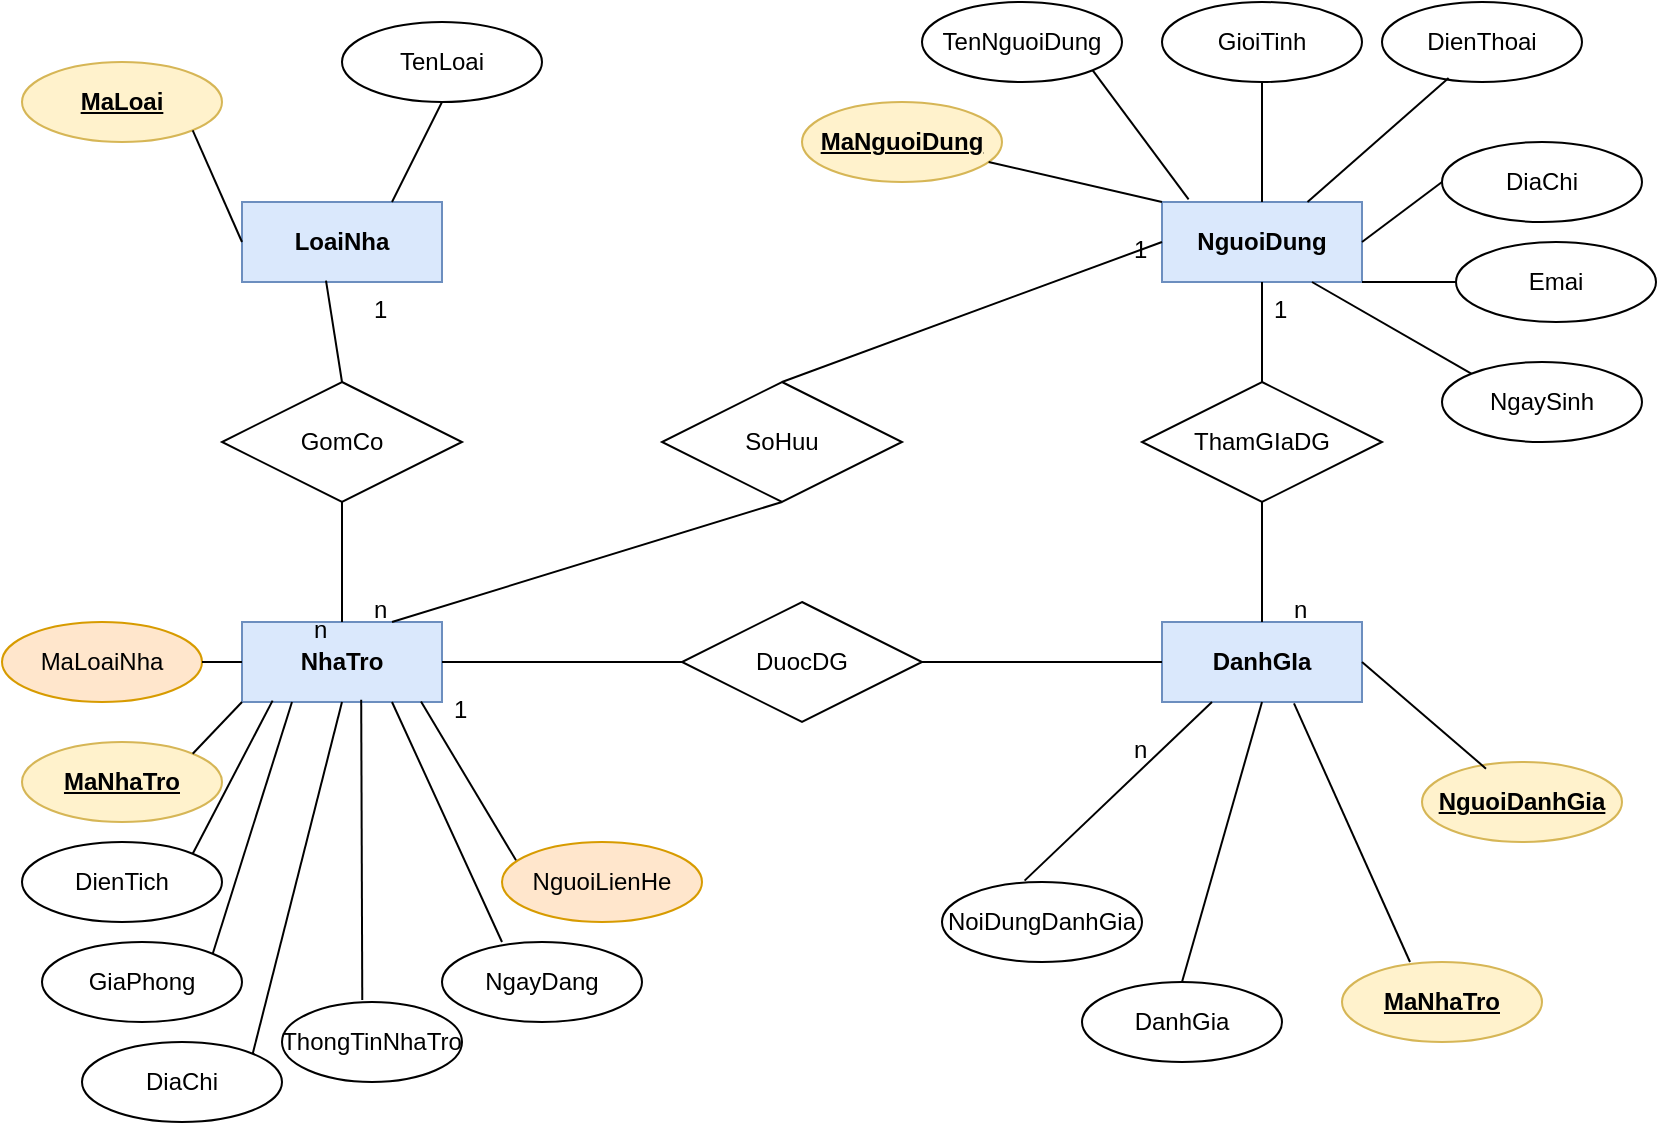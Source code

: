 <mxfile version="18.1.1" type="device"><diagram id="0ZY4D7eYXzWXyoSOoveN" name="Page-1"><mxGraphModel dx="1022" dy="460" grid="1" gridSize="10" guides="1" tooltips="1" connect="1" arrows="1" fold="1" page="1" pageScale="1" pageWidth="827" pageHeight="1169" math="0" shadow="0"><root><mxCell id="0"/><mxCell id="1" parent="0"/><mxCell id="mOOg5EPMj-uaKkzdquek-1" value="LoaiNha&lt;br&gt;" style="whiteSpace=wrap;html=1;align=center;fillColor=#dae8fc;strokeColor=#6c8ebf;fontStyle=1" parent="1" vertex="1"><mxGeometry x="120" y="100" width="100" height="40" as="geometry"/></mxCell><mxCell id="mOOg5EPMj-uaKkzdquek-2" value="NguoiDung" style="whiteSpace=wrap;html=1;align=center;fillColor=#dae8fc;strokeColor=#6c8ebf;fontStyle=1" parent="1" vertex="1"><mxGeometry x="580" y="100" width="100" height="40" as="geometry"/></mxCell><mxCell id="mOOg5EPMj-uaKkzdquek-3" value="NhaTro&lt;br&gt;" style="whiteSpace=wrap;html=1;align=center;fillColor=#dae8fc;strokeColor=#6c8ebf;fontStyle=1" parent="1" vertex="1"><mxGeometry x="120" y="310" width="100" height="40" as="geometry"/></mxCell><mxCell id="mOOg5EPMj-uaKkzdquek-4" value="DanhGIa" style="whiteSpace=wrap;html=1;align=center;fillColor=#dae8fc;strokeColor=#6c8ebf;fontStyle=1" parent="1" vertex="1"><mxGeometry x="580" y="310" width="100" height="40" as="geometry"/></mxCell><mxCell id="mOOg5EPMj-uaKkzdquek-5" value="GomCo&lt;br&gt;" style="shape=rhombus;perimeter=rhombusPerimeter;whiteSpace=wrap;html=1;align=center;" parent="1" vertex="1"><mxGeometry x="110" y="190" width="120" height="60" as="geometry"/></mxCell><mxCell id="mOOg5EPMj-uaKkzdquek-6" value="SoHuu&lt;br&gt;" style="shape=rhombus;perimeter=rhombusPerimeter;whiteSpace=wrap;html=1;align=center;" parent="1" vertex="1"><mxGeometry x="330" y="190" width="120" height="60" as="geometry"/></mxCell><mxCell id="mOOg5EPMj-uaKkzdquek-7" value="ThamGIaDG" style="shape=rhombus;perimeter=rhombusPerimeter;whiteSpace=wrap;html=1;align=center;" parent="1" vertex="1"><mxGeometry x="570" y="190" width="120" height="60" as="geometry"/></mxCell><mxCell id="mOOg5EPMj-uaKkzdquek-8" value="" style="endArrow=none;html=1;rounded=0;exitX=0.42;exitY=0.983;exitDx=0;exitDy=0;exitPerimeter=0;entryX=0.5;entryY=0;entryDx=0;entryDy=0;" parent="1" source="mOOg5EPMj-uaKkzdquek-1" target="mOOg5EPMj-uaKkzdquek-5" edge="1"><mxGeometry relative="1" as="geometry"><mxPoint x="190" y="150" as="sourcePoint"/><mxPoint x="350" y="150" as="targetPoint"/></mxGeometry></mxCell><mxCell id="mOOg5EPMj-uaKkzdquek-9" value="" style="endArrow=none;html=1;rounded=0;exitX=0.5;exitY=1;exitDx=0;exitDy=0;entryX=0.5;entryY=0;entryDx=0;entryDy=0;" parent="1" source="mOOg5EPMj-uaKkzdquek-5" target="mOOg5EPMj-uaKkzdquek-3" edge="1"><mxGeometry relative="1" as="geometry"><mxPoint x="220" y="290" as="sourcePoint"/><mxPoint x="380" y="290" as="targetPoint"/></mxGeometry></mxCell><mxCell id="mOOg5EPMj-uaKkzdquek-11" value="1" style="text;strokeColor=none;fillColor=none;spacingLeft=4;spacingRight=4;overflow=hidden;rotatable=0;points=[[0,0.5],[1,0.5]];portConstraint=eastwest;fontSize=12;" parent="1" vertex="1"><mxGeometry x="180" y="140" width="40" height="30" as="geometry"/></mxCell><mxCell id="mOOg5EPMj-uaKkzdquek-12" value="n" style="text;strokeColor=none;fillColor=none;spacingLeft=4;spacingRight=4;overflow=hidden;rotatable=0;points=[[0,0.5],[1,0.5]];portConstraint=eastwest;fontSize=12;" parent="1" vertex="1"><mxGeometry x="150" y="300" width="40" height="30" as="geometry"/></mxCell><mxCell id="uf0sXTIZ3tKo7fSLrFKU-1" value="" style="endArrow=none;html=1;rounded=0;entryX=0;entryY=0.5;entryDx=0;entryDy=0;exitX=0.5;exitY=0;exitDx=0;exitDy=0;" parent="1" source="mOOg5EPMj-uaKkzdquek-6" target="mOOg5EPMj-uaKkzdquek-2" edge="1"><mxGeometry relative="1" as="geometry"><mxPoint x="360" y="110" as="sourcePoint"/><mxPoint x="520" y="110" as="targetPoint"/></mxGeometry></mxCell><mxCell id="uf0sXTIZ3tKo7fSLrFKU-2" value="" style="endArrow=none;html=1;rounded=0;entryX=0.5;entryY=1;entryDx=0;entryDy=0;exitX=0.75;exitY=0;exitDx=0;exitDy=0;" parent="1" source="mOOg5EPMj-uaKkzdquek-3" target="mOOg5EPMj-uaKkzdquek-6" edge="1"><mxGeometry relative="1" as="geometry"><mxPoint x="260" y="330" as="sourcePoint"/><mxPoint x="420" y="330" as="targetPoint"/></mxGeometry></mxCell><mxCell id="uf0sXTIZ3tKo7fSLrFKU-3" value="1&#10;" style="text;strokeColor=none;fillColor=none;spacingLeft=4;spacingRight=4;overflow=hidden;rotatable=0;points=[[0,0.5],[1,0.5]];portConstraint=eastwest;fontSize=12;" parent="1" vertex="1"><mxGeometry x="560" y="110" width="40" height="30" as="geometry"/></mxCell><mxCell id="uf0sXTIZ3tKo7fSLrFKU-4" value="n&#10;" style="text;strokeColor=none;fillColor=none;spacingLeft=4;spacingRight=4;overflow=hidden;rotatable=0;points=[[0,0.5],[1,0.5]];portConstraint=eastwest;fontSize=12;" parent="1" vertex="1"><mxGeometry x="180" y="290" width="20" height="30" as="geometry"/></mxCell><mxCell id="uf0sXTIZ3tKo7fSLrFKU-8" value="1" style="text;strokeColor=none;fillColor=none;spacingLeft=4;spacingRight=4;overflow=hidden;rotatable=0;points=[[0,0.5],[1,0.5]];portConstraint=eastwest;fontSize=12;" parent="1" vertex="1"><mxGeometry x="220" y="340" width="10" height="30" as="geometry"/></mxCell><mxCell id="uf0sXTIZ3tKo7fSLrFKU-9" value="n" style="text;strokeColor=none;fillColor=none;spacingLeft=4;spacingRight=4;overflow=hidden;rotatable=0;points=[[0,0.5],[1,0.5]];portConstraint=eastwest;fontSize=12;" parent="1" vertex="1"><mxGeometry x="560" y="360" width="20" height="30" as="geometry"/></mxCell><mxCell id="uf0sXTIZ3tKo7fSLrFKU-10" value="" style="endArrow=none;html=1;rounded=0;exitX=0.5;exitY=1;exitDx=0;exitDy=0;entryX=0.5;entryY=0;entryDx=0;entryDy=0;" parent="1" source="mOOg5EPMj-uaKkzdquek-2" target="mOOg5EPMj-uaKkzdquek-7" edge="1"><mxGeometry relative="1" as="geometry"><mxPoint x="620" y="150" as="sourcePoint"/><mxPoint x="780" y="150" as="targetPoint"/></mxGeometry></mxCell><mxCell id="uf0sXTIZ3tKo7fSLrFKU-11" value="" style="endArrow=none;html=1;rounded=0;exitX=0.5;exitY=1;exitDx=0;exitDy=0;entryX=0.5;entryY=0;entryDx=0;entryDy=0;" parent="1" source="mOOg5EPMj-uaKkzdquek-7" target="mOOg5EPMj-uaKkzdquek-4" edge="1"><mxGeometry relative="1" as="geometry"><mxPoint x="590" y="270" as="sourcePoint"/><mxPoint x="750" y="270" as="targetPoint"/></mxGeometry></mxCell><mxCell id="uf0sXTIZ3tKo7fSLrFKU-12" value="1" style="text;strokeColor=none;fillColor=none;spacingLeft=4;spacingRight=4;overflow=hidden;rotatable=0;points=[[0,0.5],[1,0.5]];portConstraint=eastwest;fontSize=12;" parent="1" vertex="1"><mxGeometry x="630" y="140" width="20" height="20" as="geometry"/></mxCell><mxCell id="uf0sXTIZ3tKo7fSLrFKU-13" value="n" style="text;strokeColor=none;fillColor=none;spacingLeft=4;spacingRight=4;overflow=hidden;rotatable=0;points=[[0,0.5],[1,0.5]];portConstraint=eastwest;fontSize=12;" parent="1" vertex="1"><mxGeometry x="640" y="290" width="20" height="30" as="geometry"/></mxCell><mxCell id="uf0sXTIZ3tKo7fSLrFKU-14" value="MaLoai" style="ellipse;whiteSpace=wrap;html=1;align=center;fontStyle=5;fillColor=#fff2cc;strokeColor=#d6b656;" parent="1" vertex="1"><mxGeometry x="10" y="30" width="100" height="40" as="geometry"/></mxCell><mxCell id="uf0sXTIZ3tKo7fSLrFKU-15" value="TenLoai" style="ellipse;whiteSpace=wrap;html=1;align=center;" parent="1" vertex="1"><mxGeometry x="170" y="10" width="100" height="40" as="geometry"/></mxCell><mxCell id="uf0sXTIZ3tKo7fSLrFKU-16" value="" style="endArrow=none;html=1;rounded=0;exitX=1;exitY=1;exitDx=0;exitDy=0;entryX=0;entryY=0.5;entryDx=0;entryDy=0;" parent="1" source="uf0sXTIZ3tKo7fSLrFKU-14" target="mOOg5EPMj-uaKkzdquek-1" edge="1"><mxGeometry relative="1" as="geometry"><mxPoint x="50" y="130" as="sourcePoint"/><mxPoint x="210" y="130" as="targetPoint"/></mxGeometry></mxCell><mxCell id="uf0sXTIZ3tKo7fSLrFKU-19" value="" style="endArrow=none;html=1;rounded=0;exitX=0.5;exitY=1;exitDx=0;exitDy=0;entryX=0.75;entryY=0;entryDx=0;entryDy=0;" parent="1" source="uf0sXTIZ3tKo7fSLrFKU-15" target="mOOg5EPMj-uaKkzdquek-1" edge="1"><mxGeometry relative="1" as="geometry"><mxPoint x="250" y="90" as="sourcePoint"/><mxPoint x="410" y="90" as="targetPoint"/></mxGeometry></mxCell><mxCell id="uf0sXTIZ3tKo7fSLrFKU-20" value="MaNhaTro" style="ellipse;whiteSpace=wrap;html=1;align=center;fontStyle=5;fillColor=#fff2cc;strokeColor=#d6b656;" parent="1" vertex="1"><mxGeometry x="10" y="370" width="100" height="40" as="geometry"/></mxCell><mxCell id="uf0sXTIZ3tKo7fSLrFKU-21" value="" style="endArrow=none;html=1;rounded=0;exitX=1;exitY=0;exitDx=0;exitDy=0;entryX=0;entryY=1;entryDx=0;entryDy=0;" parent="1" source="uf0sXTIZ3tKo7fSLrFKU-20" target="mOOg5EPMj-uaKkzdquek-3" edge="1"><mxGeometry relative="1" as="geometry"><mxPoint x="20" y="330" as="sourcePoint"/><mxPoint x="180" y="330" as="targetPoint"/></mxGeometry></mxCell><mxCell id="uf0sXTIZ3tKo7fSLrFKU-22" value="MaLoaiNha" style="ellipse;whiteSpace=wrap;html=1;align=center;fillColor=#ffe6cc;strokeColor=#d79b00;" parent="1" vertex="1"><mxGeometry y="310" width="100" height="40" as="geometry"/></mxCell><mxCell id="uf0sXTIZ3tKo7fSLrFKU-23" value="" style="endArrow=none;html=1;rounded=0;exitX=1;exitY=0.5;exitDx=0;exitDy=0;entryX=0;entryY=0.5;entryDx=0;entryDy=0;" parent="1" source="uf0sXTIZ3tKo7fSLrFKU-22" target="mOOg5EPMj-uaKkzdquek-3" edge="1"><mxGeometry relative="1" as="geometry"><mxPoint x="60" y="270" as="sourcePoint"/><mxPoint x="220" y="270" as="targetPoint"/></mxGeometry></mxCell><mxCell id="uf0sXTIZ3tKo7fSLrFKU-24" value="DienTich&lt;br&gt;" style="ellipse;whiteSpace=wrap;html=1;align=center;" parent="1" vertex="1"><mxGeometry x="10" y="420" width="100" height="40" as="geometry"/></mxCell><mxCell id="uf0sXTIZ3tKo7fSLrFKU-26" value="" style="endArrow=none;html=1;rounded=0;exitX=1;exitY=0;exitDx=0;exitDy=0;entryX=0.153;entryY=0.983;entryDx=0;entryDy=0;entryPerimeter=0;" parent="1" source="uf0sXTIZ3tKo7fSLrFKU-24" target="mOOg5EPMj-uaKkzdquek-3" edge="1"><mxGeometry relative="1" as="geometry"><mxPoint x="240" y="450" as="sourcePoint"/><mxPoint x="400" y="450" as="targetPoint"/></mxGeometry></mxCell><mxCell id="uf0sXTIZ3tKo7fSLrFKU-29" value="GiaPhong&lt;br&gt;" style="ellipse;whiteSpace=wrap;html=1;align=center;" parent="1" vertex="1"><mxGeometry x="20" y="470" width="100" height="40" as="geometry"/></mxCell><mxCell id="uf0sXTIZ3tKo7fSLrFKU-30" value="" style="endArrow=none;html=1;rounded=0;exitX=0.25;exitY=1;exitDx=0;exitDy=0;entryX=1;entryY=0;entryDx=0;entryDy=0;" parent="1" source="mOOg5EPMj-uaKkzdquek-3" target="uf0sXTIZ3tKo7fSLrFKU-29" edge="1"><mxGeometry relative="1" as="geometry"><mxPoint x="180" y="470" as="sourcePoint"/><mxPoint x="340" y="470" as="targetPoint"/></mxGeometry></mxCell><mxCell id="uf0sXTIZ3tKo7fSLrFKU-31" value="DiaChi" style="ellipse;whiteSpace=wrap;html=1;align=center;" parent="1" vertex="1"><mxGeometry x="40" y="520" width="100" height="40" as="geometry"/></mxCell><mxCell id="uf0sXTIZ3tKo7fSLrFKU-32" value="" style="endArrow=none;html=1;rounded=0;exitX=0.5;exitY=1;exitDx=0;exitDy=0;entryX=1;entryY=0;entryDx=0;entryDy=0;" parent="1" source="mOOg5EPMj-uaKkzdquek-3" target="uf0sXTIZ3tKo7fSLrFKU-31" edge="1"><mxGeometry relative="1" as="geometry"><mxPoint x="360" y="620" as="sourcePoint"/><mxPoint x="520" y="620" as="targetPoint"/></mxGeometry></mxCell><mxCell id="uf0sXTIZ3tKo7fSLrFKU-33" value="ThongTinNhaTro" style="ellipse;whiteSpace=wrap;html=1;align=center;" parent="1" vertex="1"><mxGeometry x="140" y="500" width="90" height="40" as="geometry"/></mxCell><mxCell id="uf0sXTIZ3tKo7fSLrFKU-34" value="" style="endArrow=none;html=1;rounded=0;exitX=0.596;exitY=0.972;exitDx=0;exitDy=0;exitPerimeter=0;entryX=0.446;entryY=-0.025;entryDx=0;entryDy=0;entryPerimeter=0;" parent="1" source="mOOg5EPMj-uaKkzdquek-3" target="uf0sXTIZ3tKo7fSLrFKU-33" edge="1"><mxGeometry relative="1" as="geometry"><mxPoint x="220" y="430" as="sourcePoint"/><mxPoint x="380" y="430" as="targetPoint"/></mxGeometry></mxCell><mxCell id="uf0sXTIZ3tKo7fSLrFKU-35" value="NgayDang" style="ellipse;whiteSpace=wrap;html=1;align=center;" parent="1" vertex="1"><mxGeometry x="220" y="470" width="100" height="40" as="geometry"/></mxCell><mxCell id="uf0sXTIZ3tKo7fSLrFKU-36" value="" style="endArrow=none;html=1;rounded=0;exitX=0.75;exitY=1;exitDx=0;exitDy=0;entryX=0.3;entryY=0;entryDx=0;entryDy=0;entryPerimeter=0;" parent="1" source="mOOg5EPMj-uaKkzdquek-3" target="uf0sXTIZ3tKo7fSLrFKU-35" edge="1"><mxGeometry relative="1" as="geometry"><mxPoint x="210" y="390" as="sourcePoint"/><mxPoint x="370" y="390" as="targetPoint"/></mxGeometry></mxCell><mxCell id="uf0sXTIZ3tKo7fSLrFKU-37" value="NguoiLienHe" style="ellipse;whiteSpace=wrap;html=1;align=center;fillColor=#ffe6cc;strokeColor=#d79b00;" parent="1" vertex="1"><mxGeometry x="250" y="420" width="100" height="40" as="geometry"/></mxCell><mxCell id="uf0sXTIZ3tKo7fSLrFKU-38" value="" style="endArrow=none;html=1;rounded=0;exitX=0.895;exitY=0.995;exitDx=0;exitDy=0;exitPerimeter=0;entryX=0.07;entryY=0.228;entryDx=0;entryDy=0;entryPerimeter=0;" parent="1" source="mOOg5EPMj-uaKkzdquek-3" target="uf0sXTIZ3tKo7fSLrFKU-37" edge="1"><mxGeometry relative="1" as="geometry"><mxPoint x="280" y="560" as="sourcePoint"/><mxPoint x="440" y="560" as="targetPoint"/></mxGeometry></mxCell><mxCell id="uf0sXTIZ3tKo7fSLrFKU-39" value="NguoiDanhGia&lt;br&gt;" style="ellipse;whiteSpace=wrap;html=1;align=center;fontStyle=5;fillColor=#fff2cc;strokeColor=#d6b656;" parent="1" vertex="1"><mxGeometry x="710" y="380" width="100" height="40" as="geometry"/></mxCell><mxCell id="uf0sXTIZ3tKo7fSLrFKU-40" value="MaNhaTro" style="ellipse;whiteSpace=wrap;html=1;align=center;fontStyle=5;fillColor=#fff2cc;strokeColor=#d6b656;" parent="1" vertex="1"><mxGeometry x="670" y="480" width="100" height="40" as="geometry"/></mxCell><mxCell id="uf0sXTIZ3tKo7fSLrFKU-41" value="DanhGia" style="ellipse;whiteSpace=wrap;html=1;align=center;" parent="1" vertex="1"><mxGeometry x="540" y="490" width="100" height="40" as="geometry"/></mxCell><mxCell id="uf0sXTIZ3tKo7fSLrFKU-42" value="NoiDungDanhGia" style="ellipse;whiteSpace=wrap;html=1;align=center;" parent="1" vertex="1"><mxGeometry x="470" y="440" width="100" height="40" as="geometry"/></mxCell><mxCell id="uf0sXTIZ3tKo7fSLrFKU-43" value="" style="endArrow=none;html=1;rounded=0;exitX=0.413;exitY=-0.017;exitDx=0;exitDy=0;exitPerimeter=0;entryX=0.25;entryY=1;entryDx=0;entryDy=0;" parent="1" source="uf0sXTIZ3tKo7fSLrFKU-42" target="mOOg5EPMj-uaKkzdquek-4" edge="1"><mxGeometry relative="1" as="geometry"><mxPoint x="480" y="410" as="sourcePoint"/><mxPoint x="640" y="410" as="targetPoint"/></mxGeometry></mxCell><mxCell id="uf0sXTIZ3tKo7fSLrFKU-44" value="" style="endArrow=none;html=1;rounded=0;exitX=0.5;exitY=1;exitDx=0;exitDy=0;entryX=0.5;entryY=0;entryDx=0;entryDy=0;" parent="1" source="mOOg5EPMj-uaKkzdquek-4" target="uf0sXTIZ3tKo7fSLrFKU-41" edge="1"><mxGeometry relative="1" as="geometry"><mxPoint x="450" y="530" as="sourcePoint"/><mxPoint x="620" y="480" as="targetPoint"/></mxGeometry></mxCell><mxCell id="uf0sXTIZ3tKo7fSLrFKU-45" value="" style="endArrow=none;html=1;rounded=0;exitX=0.66;exitY=1.017;exitDx=0;exitDy=0;exitPerimeter=0;entryX=0.34;entryY=0;entryDx=0;entryDy=0;entryPerimeter=0;" parent="1" source="mOOg5EPMj-uaKkzdquek-4" target="uf0sXTIZ3tKo7fSLrFKU-40" edge="1"><mxGeometry relative="1" as="geometry"><mxPoint x="640" y="430" as="sourcePoint"/><mxPoint x="800" y="430" as="targetPoint"/></mxGeometry></mxCell><mxCell id="uf0sXTIZ3tKo7fSLrFKU-47" value="" style="endArrow=none;html=1;rounded=0;exitX=1;exitY=0.5;exitDx=0;exitDy=0;entryX=0.32;entryY=0.083;entryDx=0;entryDy=0;entryPerimeter=0;" parent="1" source="mOOg5EPMj-uaKkzdquek-4" target="uf0sXTIZ3tKo7fSLrFKU-39" edge="1"><mxGeometry relative="1" as="geometry"><mxPoint x="720" y="310" as="sourcePoint"/><mxPoint x="880" y="310" as="targetPoint"/></mxGeometry></mxCell><mxCell id="uf0sXTIZ3tKo7fSLrFKU-48" value="MaNguoiDung&lt;br&gt;" style="ellipse;whiteSpace=wrap;html=1;align=center;fontStyle=5;fillColor=#fff2cc;strokeColor=#d6b656;" parent="1" vertex="1"><mxGeometry x="400" y="50" width="100" height="40" as="geometry"/></mxCell><mxCell id="uf0sXTIZ3tKo7fSLrFKU-49" value="TenNguoiDung&lt;br&gt;" style="ellipse;whiteSpace=wrap;html=1;align=center;" parent="1" vertex="1"><mxGeometry x="460" width="100" height="40" as="geometry"/></mxCell><mxCell id="uf0sXTIZ3tKo7fSLrFKU-50" value="GioiTinh" style="ellipse;whiteSpace=wrap;html=1;align=center;" parent="1" vertex="1"><mxGeometry x="580" width="100" height="40" as="geometry"/></mxCell><mxCell id="uf0sXTIZ3tKo7fSLrFKU-51" value="DienThoai" style="ellipse;whiteSpace=wrap;html=1;align=center;" parent="1" vertex="1"><mxGeometry x="690" width="100" height="40" as="geometry"/></mxCell><mxCell id="uf0sXTIZ3tKo7fSLrFKU-52" value="" style="endArrow=none;html=1;rounded=0;entryX=0;entryY=0;entryDx=0;entryDy=0;" parent="1" source="uf0sXTIZ3tKo7fSLrFKU-48" target="mOOg5EPMj-uaKkzdquek-2" edge="1"><mxGeometry relative="1" as="geometry"><mxPoint x="430" y="110" as="sourcePoint"/><mxPoint x="590" y="110" as="targetPoint"/></mxGeometry></mxCell><mxCell id="uf0sXTIZ3tKo7fSLrFKU-53" value="" style="endArrow=none;html=1;rounded=0;exitX=1;exitY=1;exitDx=0;exitDy=0;entryX=0.133;entryY=-0.033;entryDx=0;entryDy=0;entryPerimeter=0;" parent="1" source="uf0sXTIZ3tKo7fSLrFKU-49" target="mOOg5EPMj-uaKkzdquek-2" edge="1"><mxGeometry relative="1" as="geometry"><mxPoint x="610" y="70" as="sourcePoint"/><mxPoint x="770" y="70" as="targetPoint"/></mxGeometry></mxCell><mxCell id="uf0sXTIZ3tKo7fSLrFKU-54" value="" style="endArrow=none;html=1;rounded=0;exitX=0.5;exitY=1;exitDx=0;exitDy=0;entryX=0.5;entryY=0;entryDx=0;entryDy=0;" parent="1" source="uf0sXTIZ3tKo7fSLrFKU-50" target="mOOg5EPMj-uaKkzdquek-2" edge="1"><mxGeometry relative="1" as="geometry"><mxPoint x="620" y="70" as="sourcePoint"/><mxPoint x="780" y="70" as="targetPoint"/></mxGeometry></mxCell><mxCell id="uf0sXTIZ3tKo7fSLrFKU-55" value="" style="endArrow=none;html=1;rounded=0;exitX=0.333;exitY=0.95;exitDx=0;exitDy=0;exitPerimeter=0;" parent="1" source="uf0sXTIZ3tKo7fSLrFKU-51" target="mOOg5EPMj-uaKkzdquek-2" edge="1"><mxGeometry relative="1" as="geometry"><mxPoint x="720" y="180" as="sourcePoint"/><mxPoint x="880" y="180" as="targetPoint"/></mxGeometry></mxCell><mxCell id="uf0sXTIZ3tKo7fSLrFKU-56" value="DiaChi&lt;br&gt;" style="ellipse;whiteSpace=wrap;html=1;align=center;" parent="1" vertex="1"><mxGeometry x="720" y="70" width="100" height="40" as="geometry"/></mxCell><mxCell id="uf0sXTIZ3tKo7fSLrFKU-57" value="" style="endArrow=none;html=1;rounded=0;exitX=1;exitY=0.5;exitDx=0;exitDy=0;entryX=0;entryY=0.5;entryDx=0;entryDy=0;" parent="1" source="mOOg5EPMj-uaKkzdquek-2" target="uf0sXTIZ3tKo7fSLrFKU-56" edge="1"><mxGeometry relative="1" as="geometry"><mxPoint x="640" y="160" as="sourcePoint"/><mxPoint x="800" y="160" as="targetPoint"/></mxGeometry></mxCell><mxCell id="uf0sXTIZ3tKo7fSLrFKU-58" value="Emai" style="ellipse;whiteSpace=wrap;html=1;align=center;" parent="1" vertex="1"><mxGeometry x="727" y="120" width="100" height="40" as="geometry"/></mxCell><mxCell id="uf0sXTIZ3tKo7fSLrFKU-59" value="" style="endArrow=none;html=1;rounded=0;exitX=1;exitY=1;exitDx=0;exitDy=0;" parent="1" source="mOOg5EPMj-uaKkzdquek-2" target="uf0sXTIZ3tKo7fSLrFKU-58" edge="1"><mxGeometry relative="1" as="geometry"><mxPoint x="700" y="230" as="sourcePoint"/><mxPoint x="860" y="230" as="targetPoint"/></mxGeometry></mxCell><mxCell id="fvAW99rGPrq4pdPYYBDX-1" value="NgaySinh&lt;br&gt;" style="ellipse;whiteSpace=wrap;html=1;align=center;" parent="1" vertex="1"><mxGeometry x="720" y="180" width="100" height="40" as="geometry"/></mxCell><mxCell id="fvAW99rGPrq4pdPYYBDX-2" value="" style="endArrow=none;html=1;rounded=0;entryX=0;entryY=0;entryDx=0;entryDy=0;exitX=0.75;exitY=1;exitDx=0;exitDy=0;" parent="1" source="mOOg5EPMj-uaKkzdquek-2" target="fvAW99rGPrq4pdPYYBDX-1" edge="1"><mxGeometry relative="1" as="geometry"><mxPoint x="500" y="220" as="sourcePoint"/><mxPoint x="570" y="290" as="targetPoint"/></mxGeometry></mxCell><mxCell id="DkscJDjOEBvkYWGjGdMH-1" value="DuocDG" style="shape=rhombus;perimeter=rhombusPerimeter;whiteSpace=wrap;html=1;align=center;" vertex="1" parent="1"><mxGeometry x="340" y="300" width="120" height="60" as="geometry"/></mxCell><mxCell id="DkscJDjOEBvkYWGjGdMH-2" value="" style="endArrow=none;html=1;rounded=0;exitX=1;exitY=0.5;exitDx=0;exitDy=0;entryX=0;entryY=0.5;entryDx=0;entryDy=0;" edge="1" parent="1" source="mOOg5EPMj-uaKkzdquek-3" target="DkscJDjOEBvkYWGjGdMH-1"><mxGeometry relative="1" as="geometry"><mxPoint x="300" y="300" as="sourcePoint"/><mxPoint x="460" y="300" as="targetPoint"/></mxGeometry></mxCell><mxCell id="DkscJDjOEBvkYWGjGdMH-3" value="" style="endArrow=none;html=1;rounded=0;exitX=1;exitY=0.5;exitDx=0;exitDy=0;entryX=0;entryY=0.5;entryDx=0;entryDy=0;" edge="1" parent="1" source="DkscJDjOEBvkYWGjGdMH-1" target="mOOg5EPMj-uaKkzdquek-4"><mxGeometry relative="1" as="geometry"><mxPoint x="410" y="270" as="sourcePoint"/><mxPoint x="570" y="270" as="targetPoint"/></mxGeometry></mxCell></root></mxGraphModel></diagram></mxfile>